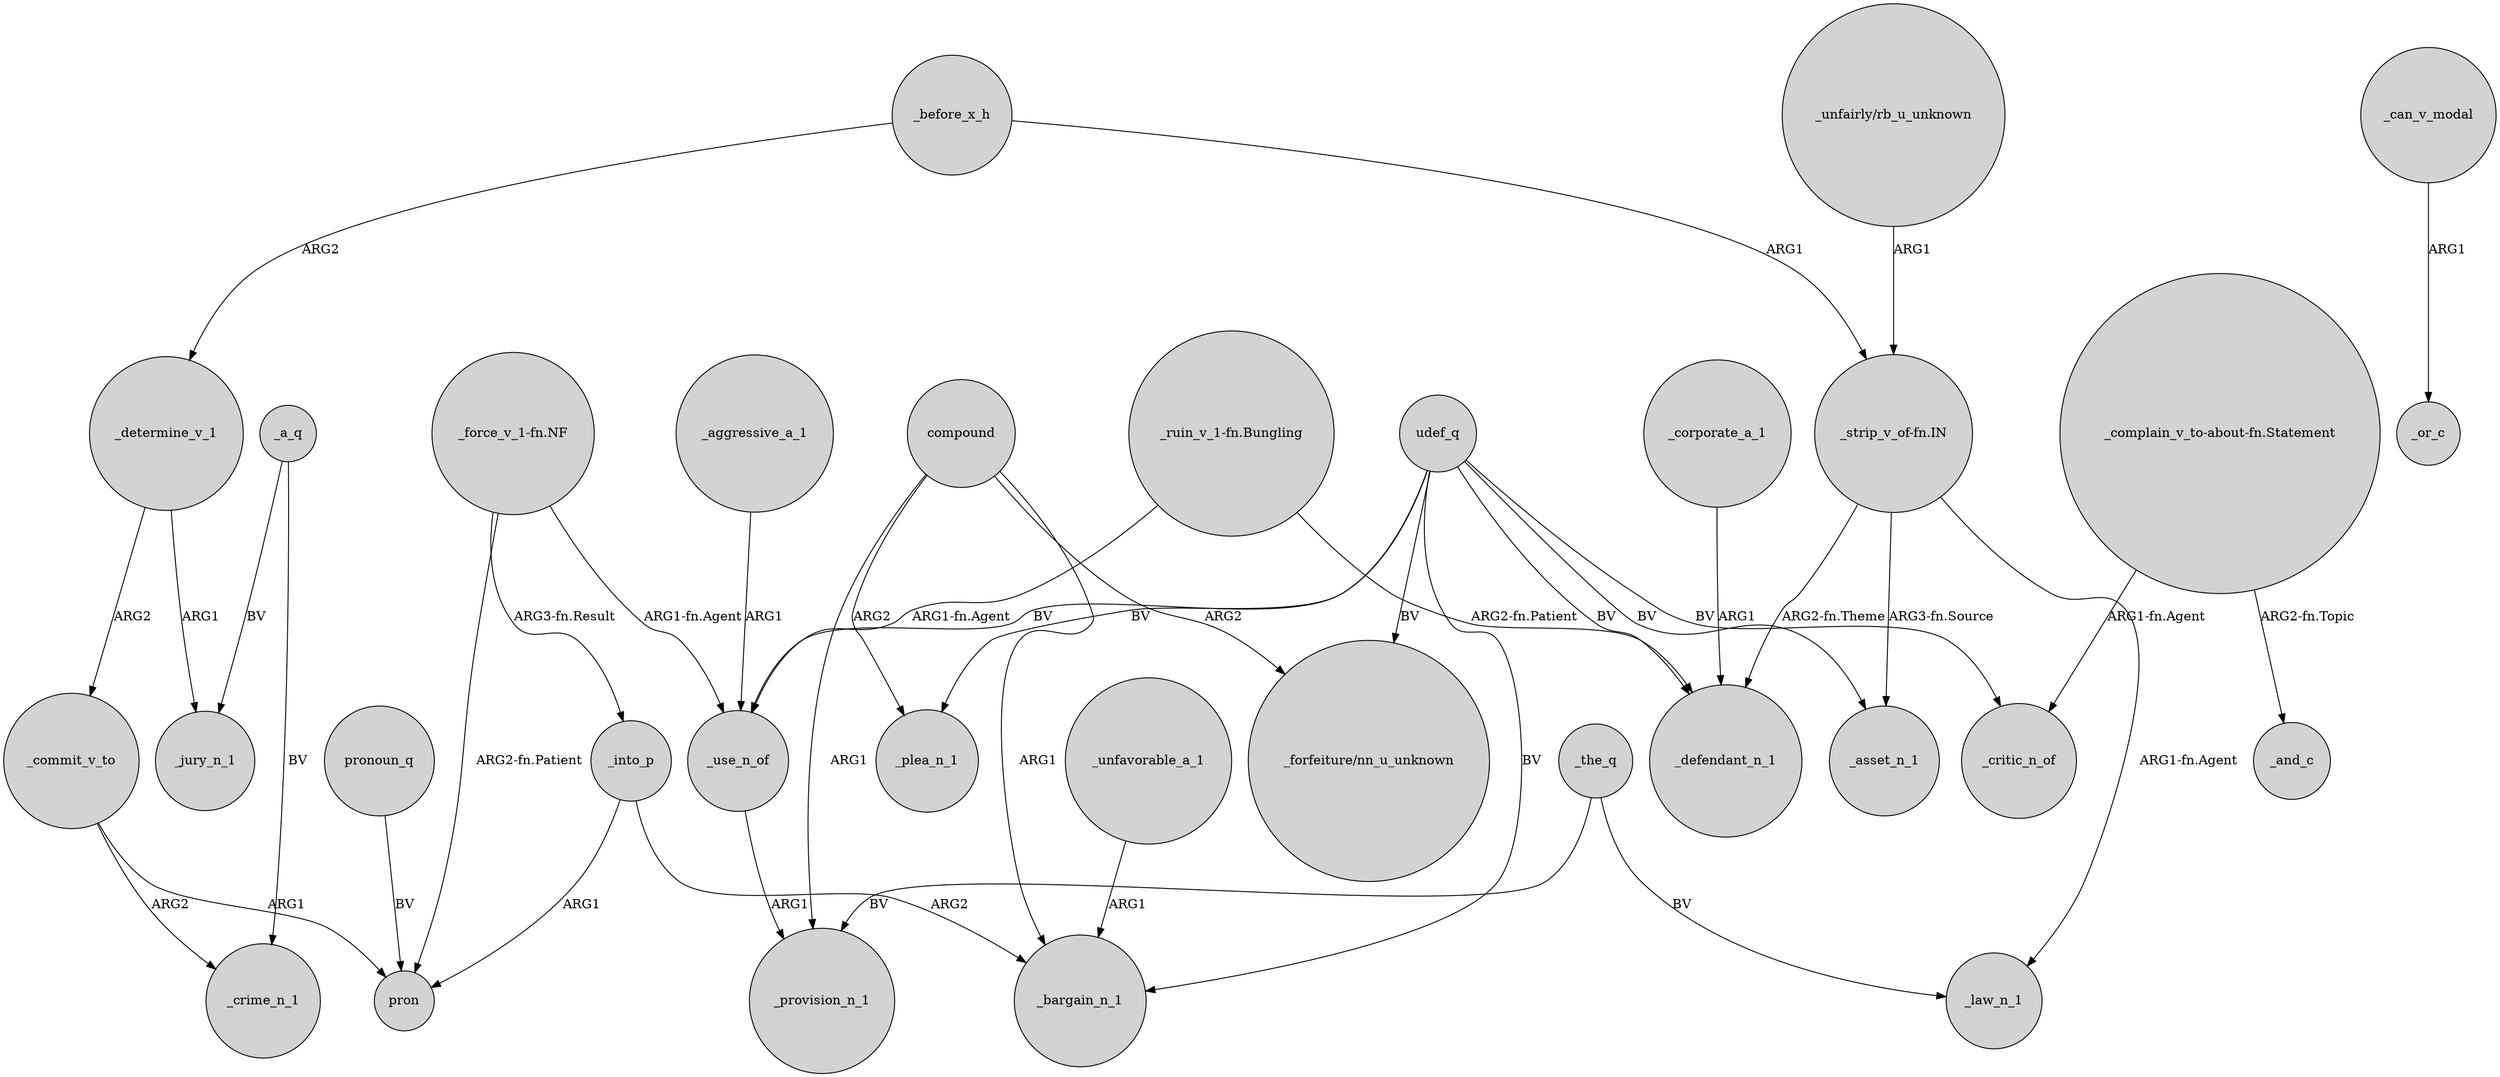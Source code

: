 digraph {
	node [shape=circle style=filled]
	"_strip_v_of-fn.IN" -> _defendant_n_1 [label="ARG2-fn.Theme"]
	"_complain_v_to-about-fn.Statement" -> _and_c [label="ARG2-fn.Topic"]
	_into_p -> _bargain_n_1 [label=ARG2]
	_before_x_h -> _determine_v_1 [label=ARG2]
	"_ruin_v_1-fn.Bungling" -> _use_n_of [label="ARG1-fn.Agent"]
	"_force_v_1-fn.NF" -> pron [label="ARG2-fn.Patient"]
	compound -> _plea_n_1 [label=ARG2]
	udef_q -> _use_n_of [label=BV]
	udef_q -> _critic_n_of [label=BV]
	_commit_v_to -> _crime_n_1 [label=ARG2]
	"_ruin_v_1-fn.Bungling" -> _defendant_n_1 [label="ARG2-fn.Patient"]
	udef_q -> _plea_n_1 [label=BV]
	_before_x_h -> "_strip_v_of-fn.IN" [label=ARG1]
	udef_q -> _asset_n_1 [label=BV]
	_can_v_modal -> _or_c [label=ARG1]
	_use_n_of -> _provision_n_1 [label=ARG1]
	compound -> _provision_n_1 [label=ARG1]
	_determine_v_1 -> _commit_v_to [label=ARG2]
	_aggressive_a_1 -> _use_n_of [label=ARG1]
	"_complain_v_to-about-fn.Statement" -> _critic_n_of [label="ARG1-fn.Agent"]
	udef_q -> _bargain_n_1 [label=BV]
	_a_q -> _crime_n_1 [label=BV]
	pronoun_q -> pron [label=BV]
	udef_q -> "_forfeiture/nn_u_unknown" [label=BV]
	_commit_v_to -> pron [label=ARG1]
	"_force_v_1-fn.NF" -> _into_p [label="ARG3-fn.Result"]
	_the_q -> _law_n_1 [label=BV]
	_corporate_a_1 -> _defendant_n_1 [label=ARG1]
	"_force_v_1-fn.NF" -> _use_n_of [label="ARG1-fn.Agent"]
	compound -> _bargain_n_1 [label=ARG1]
	_determine_v_1 -> _jury_n_1 [label=ARG1]
	_the_q -> _provision_n_1 [label=BV]
	"_strip_v_of-fn.IN" -> _law_n_1 [label="ARG1-fn.Agent"]
	"_unfairly/rb_u_unknown" -> "_strip_v_of-fn.IN" [label=ARG1]
	_a_q -> _jury_n_1 [label=BV]
	compound -> "_forfeiture/nn_u_unknown" [label=ARG2]
	udef_q -> _defendant_n_1 [label=BV]
	_unfavorable_a_1 -> _bargain_n_1 [label=ARG1]
	_into_p -> pron [label=ARG1]
	"_strip_v_of-fn.IN" -> _asset_n_1 [label="ARG3-fn.Source"]
}
